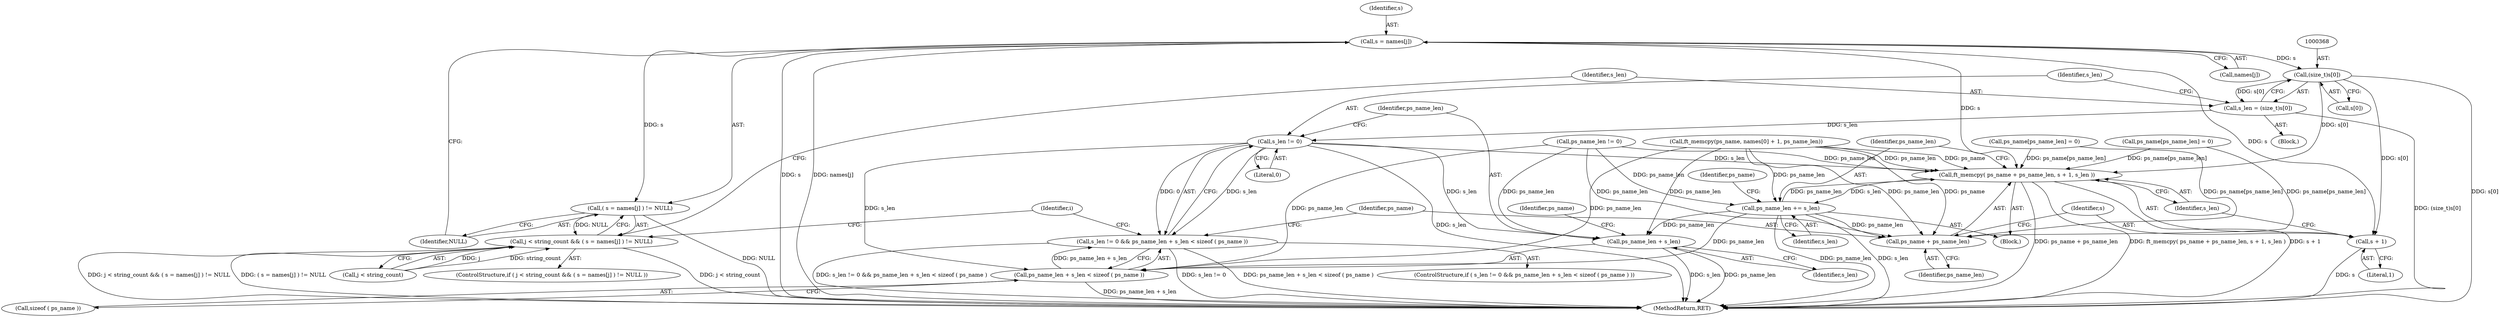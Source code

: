 digraph "0_savannah_18a8f0d9943369449bc4de92d411c78fb08d616c@array" {
"1000357" [label="(Call,s = names[j])"];
"1000356" [label="(Call,( s = names[j] ) != NULL)"];
"1000352" [label="(Call,j < string_count && ( s = names[j] ) != NULL)"];
"1000367" [label="(Call,(size_t)s[0])"];
"1000365" [label="(Call,s_len = (size_t)s[0])"];
"1000374" [label="(Call,s_len != 0)"];
"1000373" [label="(Call,s_len != 0 && ps_name_len + s_len < sizeof ( ps_name ))"];
"1000377" [label="(Call,ps_name_len + s_len < sizeof ( ps_name ))"];
"1000378" [label="(Call,ps_name_len + s_len)"];
"1000384" [label="(Call,ft_memcpy( ps_name + ps_name_len, s + 1, s_len ))"];
"1000392" [label="(Call,ps_name_len += s_len)"];
"1000385" [label="(Call,ps_name + ps_name_len)"];
"1000388" [label="(Call,s + 1)"];
"1000388" [label="(Call,s + 1)"];
"1000369" [label="(Call,s[0])"];
"1000392" [label="(Call,ps_name_len += s_len)"];
"1000362" [label="(Identifier,NULL)"];
"1000390" [label="(Literal,1)"];
"1000380" [label="(Identifier,s_len)"];
"1000279" [label="(Call,ps_name_len != 0)"];
"1000366" [label="(Identifier,s_len)"];
"1000367" [label="(Call,(size_t)s[0])"];
"1000385" [label="(Call,ps_name + ps_name_len)"];
"1000393" [label="(Identifier,ps_name_len)"];
"1000374" [label="(Call,s_len != 0)"];
"1000283" [label="(Call,ft_memcpy(ps_name, names[0] + 1, ps_name_len))"];
"1000340" [label="(Identifier,i)"];
"1000358" [label="(Identifier,s)"];
"1000391" [label="(Identifier,s_len)"];
"1000356" [label="(Call,( s = names[j] ) != NULL)"];
"1000357" [label="(Call,s = names[j])"];
"1000296" [label="(Call,ps_name[ps_name_len] = 0)"];
"1000376" [label="(Literal,0)"];
"1000365" [label="(Call,s_len = (size_t)s[0])"];
"1000403" [label="(MethodReturn,RET)"];
"1000359" [label="(Call,names[j])"];
"1000375" [label="(Identifier,s_len)"];
"1000382" [label="(Identifier,ps_name)"];
"1000377" [label="(Call,ps_name_len + s_len < sizeof ( ps_name ))"];
"1000381" [label="(Call,sizeof ( ps_name ))"];
"1000379" [label="(Identifier,ps_name_len)"];
"1000372" [label="(ControlStructure,if ( s_len != 0 && ps_name_len + s_len < sizeof ( ps_name ) ))"];
"1000389" [label="(Identifier,s)"];
"1000363" [label="(Block,)"];
"1000373" [label="(Call,s_len != 0 && ps_name_len + s_len < sizeof ( ps_name ))"];
"1000395" [label="(Call,ps_name[ps_name_len] = 0)"];
"1000353" [label="(Call,j < string_count)"];
"1000378" [label="(Call,ps_name_len + s_len)"];
"1000351" [label="(ControlStructure,if ( j < string_count && ( s = names[j] ) != NULL ))"];
"1000352" [label="(Call,j < string_count && ( s = names[j] ) != NULL)"];
"1000386" [label="(Identifier,ps_name)"];
"1000397" [label="(Identifier,ps_name)"];
"1000384" [label="(Call,ft_memcpy( ps_name + ps_name_len, s + 1, s_len ))"];
"1000383" [label="(Block,)"];
"1000394" [label="(Identifier,s_len)"];
"1000387" [label="(Identifier,ps_name_len)"];
"1000357" -> "1000356"  [label="AST: "];
"1000357" -> "1000359"  [label="CFG: "];
"1000358" -> "1000357"  [label="AST: "];
"1000359" -> "1000357"  [label="AST: "];
"1000362" -> "1000357"  [label="CFG: "];
"1000357" -> "1000403"  [label="DDG: s"];
"1000357" -> "1000403"  [label="DDG: names[j]"];
"1000357" -> "1000356"  [label="DDG: s"];
"1000357" -> "1000367"  [label="DDG: s"];
"1000357" -> "1000384"  [label="DDG: s"];
"1000357" -> "1000388"  [label="DDG: s"];
"1000356" -> "1000352"  [label="AST: "];
"1000356" -> "1000362"  [label="CFG: "];
"1000362" -> "1000356"  [label="AST: "];
"1000352" -> "1000356"  [label="CFG: "];
"1000356" -> "1000403"  [label="DDG: NULL"];
"1000356" -> "1000352"  [label="DDG: NULL"];
"1000352" -> "1000351"  [label="AST: "];
"1000352" -> "1000353"  [label="CFG: "];
"1000353" -> "1000352"  [label="AST: "];
"1000366" -> "1000352"  [label="CFG: "];
"1000340" -> "1000352"  [label="CFG: "];
"1000352" -> "1000403"  [label="DDG: ( s = names[j] ) != NULL"];
"1000352" -> "1000403"  [label="DDG: j < string_count"];
"1000352" -> "1000403"  [label="DDG: j < string_count && ( s = names[j] ) != NULL"];
"1000353" -> "1000352"  [label="DDG: j"];
"1000353" -> "1000352"  [label="DDG: string_count"];
"1000367" -> "1000365"  [label="AST: "];
"1000367" -> "1000369"  [label="CFG: "];
"1000368" -> "1000367"  [label="AST: "];
"1000369" -> "1000367"  [label="AST: "];
"1000365" -> "1000367"  [label="CFG: "];
"1000367" -> "1000403"  [label="DDG: s[0]"];
"1000367" -> "1000365"  [label="DDG: s[0]"];
"1000367" -> "1000384"  [label="DDG: s[0]"];
"1000367" -> "1000388"  [label="DDG: s[0]"];
"1000365" -> "1000363"  [label="AST: "];
"1000366" -> "1000365"  [label="AST: "];
"1000375" -> "1000365"  [label="CFG: "];
"1000365" -> "1000403"  [label="DDG: (size_t)s[0]"];
"1000365" -> "1000374"  [label="DDG: s_len"];
"1000374" -> "1000373"  [label="AST: "];
"1000374" -> "1000376"  [label="CFG: "];
"1000375" -> "1000374"  [label="AST: "];
"1000376" -> "1000374"  [label="AST: "];
"1000379" -> "1000374"  [label="CFG: "];
"1000373" -> "1000374"  [label="CFG: "];
"1000374" -> "1000403"  [label="DDG: s_len"];
"1000374" -> "1000373"  [label="DDG: s_len"];
"1000374" -> "1000373"  [label="DDG: 0"];
"1000374" -> "1000377"  [label="DDG: s_len"];
"1000374" -> "1000378"  [label="DDG: s_len"];
"1000374" -> "1000384"  [label="DDG: s_len"];
"1000373" -> "1000372"  [label="AST: "];
"1000373" -> "1000377"  [label="CFG: "];
"1000377" -> "1000373"  [label="AST: "];
"1000386" -> "1000373"  [label="CFG: "];
"1000340" -> "1000373"  [label="CFG: "];
"1000373" -> "1000403"  [label="DDG: ps_name_len + s_len < sizeof ( ps_name )"];
"1000373" -> "1000403"  [label="DDG: s_len != 0 && ps_name_len + s_len < sizeof ( ps_name )"];
"1000373" -> "1000403"  [label="DDG: s_len != 0"];
"1000377" -> "1000373"  [label="DDG: ps_name_len + s_len"];
"1000377" -> "1000381"  [label="CFG: "];
"1000378" -> "1000377"  [label="AST: "];
"1000381" -> "1000377"  [label="AST: "];
"1000377" -> "1000403"  [label="DDG: ps_name_len + s_len"];
"1000392" -> "1000377"  [label="DDG: ps_name_len"];
"1000283" -> "1000377"  [label="DDG: ps_name_len"];
"1000279" -> "1000377"  [label="DDG: ps_name_len"];
"1000378" -> "1000380"  [label="CFG: "];
"1000379" -> "1000378"  [label="AST: "];
"1000380" -> "1000378"  [label="AST: "];
"1000382" -> "1000378"  [label="CFG: "];
"1000378" -> "1000403"  [label="DDG: s_len"];
"1000378" -> "1000403"  [label="DDG: ps_name_len"];
"1000392" -> "1000378"  [label="DDG: ps_name_len"];
"1000283" -> "1000378"  [label="DDG: ps_name_len"];
"1000279" -> "1000378"  [label="DDG: ps_name_len"];
"1000384" -> "1000383"  [label="AST: "];
"1000384" -> "1000391"  [label="CFG: "];
"1000385" -> "1000384"  [label="AST: "];
"1000388" -> "1000384"  [label="AST: "];
"1000391" -> "1000384"  [label="AST: "];
"1000393" -> "1000384"  [label="CFG: "];
"1000384" -> "1000403"  [label="DDG: ft_memcpy( ps_name + ps_name_len, s + 1, s_len )"];
"1000384" -> "1000403"  [label="DDG: s + 1"];
"1000384" -> "1000403"  [label="DDG: ps_name + ps_name_len"];
"1000395" -> "1000384"  [label="DDG: ps_name[ps_name_len]"];
"1000283" -> "1000384"  [label="DDG: ps_name"];
"1000283" -> "1000384"  [label="DDG: ps_name_len"];
"1000296" -> "1000384"  [label="DDG: ps_name[ps_name_len]"];
"1000392" -> "1000384"  [label="DDG: ps_name_len"];
"1000279" -> "1000384"  [label="DDG: ps_name_len"];
"1000384" -> "1000392"  [label="DDG: s_len"];
"1000392" -> "1000383"  [label="AST: "];
"1000392" -> "1000394"  [label="CFG: "];
"1000393" -> "1000392"  [label="AST: "];
"1000394" -> "1000392"  [label="AST: "];
"1000397" -> "1000392"  [label="CFG: "];
"1000392" -> "1000403"  [label="DDG: s_len"];
"1000392" -> "1000403"  [label="DDG: ps_name_len"];
"1000392" -> "1000385"  [label="DDG: ps_name_len"];
"1000283" -> "1000392"  [label="DDG: ps_name_len"];
"1000279" -> "1000392"  [label="DDG: ps_name_len"];
"1000385" -> "1000387"  [label="CFG: "];
"1000386" -> "1000385"  [label="AST: "];
"1000387" -> "1000385"  [label="AST: "];
"1000389" -> "1000385"  [label="CFG: "];
"1000395" -> "1000385"  [label="DDG: ps_name[ps_name_len]"];
"1000283" -> "1000385"  [label="DDG: ps_name"];
"1000283" -> "1000385"  [label="DDG: ps_name_len"];
"1000296" -> "1000385"  [label="DDG: ps_name[ps_name_len]"];
"1000279" -> "1000385"  [label="DDG: ps_name_len"];
"1000388" -> "1000390"  [label="CFG: "];
"1000389" -> "1000388"  [label="AST: "];
"1000390" -> "1000388"  [label="AST: "];
"1000391" -> "1000388"  [label="CFG: "];
"1000388" -> "1000403"  [label="DDG: s"];
}
